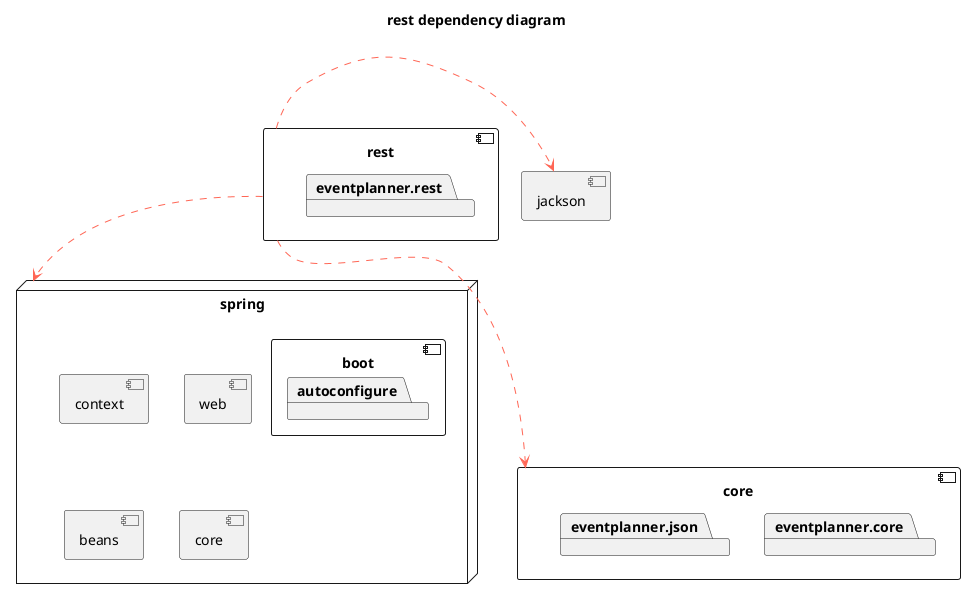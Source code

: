 
@startuml rest_architecture
title rest dependency diagram
skinparam useBetaStyle true

<style>
    .package {
        BackgroundColor Khaki
    }
</style>

skinparam component {
  ArrowColor #FF6655
}

node spring {
    component [boot] as boot {
        package autoconfigure
    }
    component [context] as ctx
    component [web] as web
    component [beans] as beans
    component [core] as c2

}

component [core] {
    package eventplanner.core
    package eventplanner.json
}

component [rest] {
    package eventplanner.rest

}

component [jackson] as jack

rest .> jack
rest ..> spring
rest ...> core

@enduml
